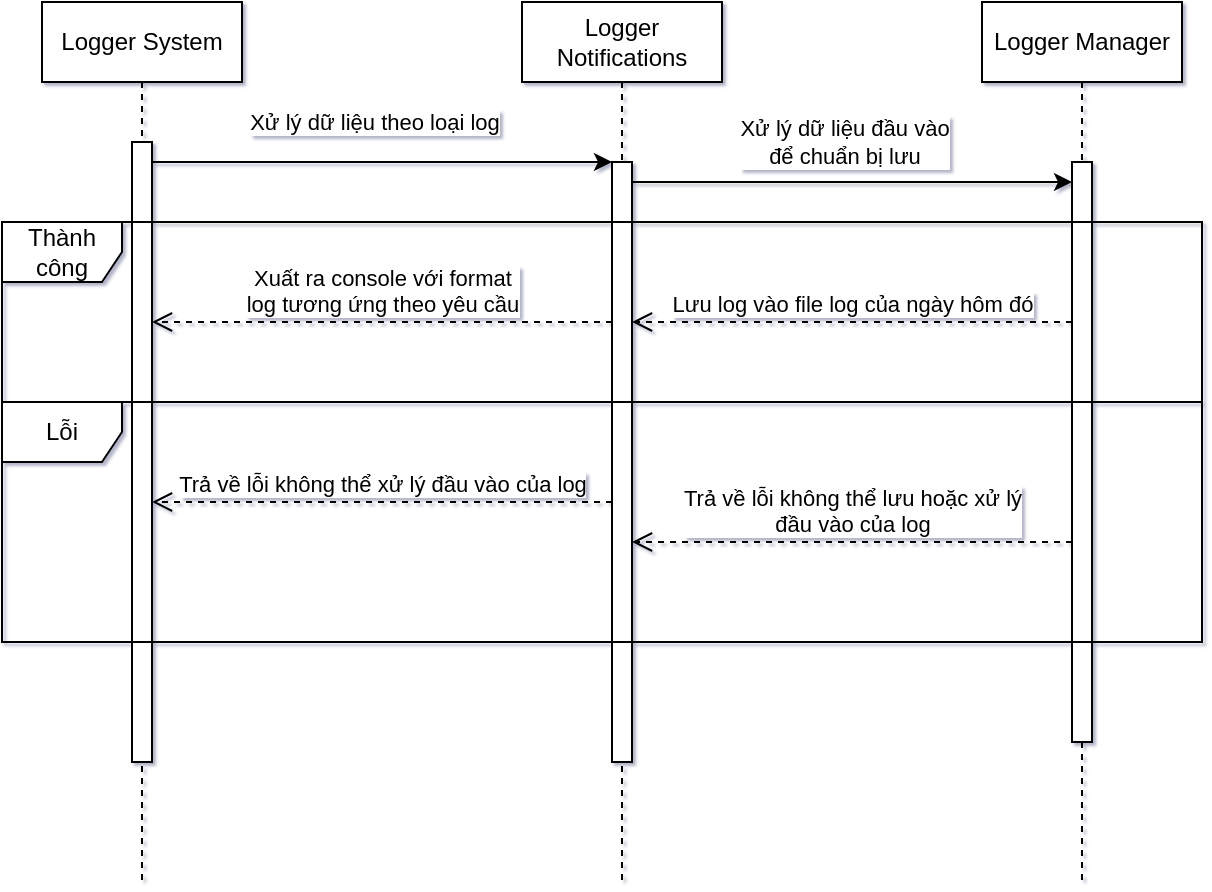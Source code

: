 <mxfile>
    <diagram id="xmFTYBcnX29fKnrBv__0" name="Page-1">
        <mxGraphModel dx="1192" dy="700" grid="1" gridSize="10" guides="1" tooltips="1" connect="1" arrows="1" fold="1" page="1" pageScale="1" pageWidth="850" pageHeight="1100" math="0" shadow="1">
            <root>
                <mxCell id="0"/>
                <mxCell id="1" parent="0"/>
                <mxCell id="5" value="Logger System" style="shape=umlLifeline;perimeter=lifelinePerimeter;whiteSpace=wrap;html=1;container=0;dropTarget=0;collapsible=0;recursiveResize=0;outlineConnect=0;portConstraint=eastwest;newEdgeStyle={&quot;edgeStyle&quot;:&quot;elbowEdgeStyle&quot;,&quot;elbow&quot;:&quot;vertical&quot;,&quot;curved&quot;:0,&quot;rounded&quot;:0};" parent="1" vertex="1">
                    <mxGeometry x="160" y="40" width="100" height="440" as="geometry"/>
                </mxCell>
                <mxCell id="6" value="" style="html=1;points=[];perimeter=orthogonalPerimeter;outlineConnect=0;targetShapes=umlLifeline;portConstraint=eastwest;newEdgeStyle={&quot;edgeStyle&quot;:&quot;elbowEdgeStyle&quot;,&quot;elbow&quot;:&quot;vertical&quot;,&quot;curved&quot;:0,&quot;rounded&quot;:0};" parent="5" vertex="1">
                    <mxGeometry x="45" y="70" width="10" height="310" as="geometry"/>
                </mxCell>
                <mxCell id="8" value="Logger Notifications" style="shape=umlLifeline;perimeter=lifelinePerimeter;whiteSpace=wrap;html=1;container=0;dropTarget=0;collapsible=0;recursiveResize=0;outlineConnect=0;portConstraint=eastwest;newEdgeStyle={&quot;edgeStyle&quot;:&quot;elbowEdgeStyle&quot;,&quot;elbow&quot;:&quot;vertical&quot;,&quot;curved&quot;:0,&quot;rounded&quot;:0};" parent="1" vertex="1">
                    <mxGeometry x="400" y="40" width="100" height="440" as="geometry"/>
                </mxCell>
                <mxCell id="9" value="" style="html=1;points=[];perimeter=orthogonalPerimeter;outlineConnect=0;targetShapes=umlLifeline;portConstraint=eastwest;newEdgeStyle={&quot;edgeStyle&quot;:&quot;elbowEdgeStyle&quot;,&quot;elbow&quot;:&quot;vertical&quot;,&quot;curved&quot;:0,&quot;rounded&quot;:0};" parent="8" vertex="1">
                    <mxGeometry x="45" y="80" width="10" height="300" as="geometry"/>
                </mxCell>
                <mxCell id="10" value="Logger Manager" style="shape=umlLifeline;perimeter=lifelinePerimeter;whiteSpace=wrap;html=1;container=0;dropTarget=0;collapsible=0;recursiveResize=0;outlineConnect=0;portConstraint=eastwest;newEdgeStyle={&quot;edgeStyle&quot;:&quot;elbowEdgeStyle&quot;,&quot;elbow&quot;:&quot;vertical&quot;,&quot;curved&quot;:0,&quot;rounded&quot;:0};" parent="1" vertex="1">
                    <mxGeometry x="630" y="40" width="100" height="440" as="geometry"/>
                </mxCell>
                <mxCell id="11" value="" style="html=1;points=[];perimeter=orthogonalPerimeter;outlineConnect=0;targetShapes=umlLifeline;portConstraint=eastwest;newEdgeStyle={&quot;edgeStyle&quot;:&quot;elbowEdgeStyle&quot;,&quot;elbow&quot;:&quot;vertical&quot;,&quot;curved&quot;:0,&quot;rounded&quot;:0};" parent="10" vertex="1">
                    <mxGeometry x="45" y="80" width="10" height="290" as="geometry"/>
                </mxCell>
                <mxCell id="12" value="" style="endArrow=classic;html=1;rounded=0;" parent="1" source="6" edge="1">
                    <mxGeometry width="50" height="50" relative="1" as="geometry">
                        <mxPoint x="269.81" y="120" as="sourcePoint"/>
                        <mxPoint x="445" y="120.0" as="targetPoint"/>
                    </mxGeometry>
                </mxCell>
                <mxCell id="13" value="Xử lý dữ liệu theo loại log" style="edgeLabel;html=1;align=center;verticalAlign=middle;resizable=0;points=[];" parent="12" vertex="1" connectable="0">
                    <mxGeometry x="-0.039" relative="1" as="geometry">
                        <mxPoint y="-20" as="offset"/>
                    </mxGeometry>
                </mxCell>
                <mxCell id="14" value="" style="endArrow=classic;html=1;rounded=0;" parent="1" target="11" edge="1">
                    <mxGeometry width="50" height="50" relative="1" as="geometry">
                        <mxPoint x="455" y="130.0" as="sourcePoint"/>
                        <mxPoint x="625" y="130" as="targetPoint"/>
                    </mxGeometry>
                </mxCell>
                <mxCell id="15" value="Xử lý dữ liệu đầu vào &lt;br&gt;để chuẩn bị lưu" style="edgeLabel;html=1;align=center;verticalAlign=middle;resizable=0;points=[];" parent="14" vertex="1" connectable="0">
                    <mxGeometry x="-0.039" relative="1" as="geometry">
                        <mxPoint y="-20" as="offset"/>
                    </mxGeometry>
                </mxCell>
                <mxCell id="16" value="Thành công" style="shape=umlFrame;whiteSpace=wrap;html=1;pointerEvents=0;" parent="1" vertex="1">
                    <mxGeometry x="140" y="150" width="600" height="90" as="geometry"/>
                </mxCell>
                <mxCell id="17" value="Lỗi" style="shape=umlFrame;whiteSpace=wrap;html=1;pointerEvents=0;" parent="1" vertex="1">
                    <mxGeometry x="140" y="240" width="600" height="120" as="geometry"/>
                </mxCell>
                <mxCell id="18" value="Trả về lỗi không thể xử lý đầu vào của log" style="html=1;verticalAlign=bottom;endArrow=open;dashed=1;endSize=8;curved=0;rounded=0;" parent="1" target="6" edge="1">
                    <mxGeometry relative="1" as="geometry">
                        <mxPoint x="445" y="290" as="sourcePoint"/>
                        <mxPoint x="275.0" y="290" as="targetPoint"/>
                    </mxGeometry>
                </mxCell>
                <mxCell id="19" value="Trả về lỗi không thể lưu hoặc xử lý&lt;br&gt;đầu vào của log" style="html=1;verticalAlign=bottom;endArrow=open;dashed=1;endSize=8;curved=0;rounded=0;" parent="1" source="11" target="9" edge="1">
                    <mxGeometry relative="1" as="geometry">
                        <mxPoint x="620" y="285" as="sourcePoint"/>
                        <mxPoint x="450" y="285" as="targetPoint"/>
                        <mxPoint as="offset"/>
                        <Array as="points">
                            <mxPoint x="520" y="310"/>
                            <mxPoint x="470" y="310"/>
                        </Array>
                    </mxGeometry>
                </mxCell>
                <mxCell id="20" value="Xuất ra console với format&lt;br&gt;log tương ứng theo yêu cầu" style="html=1;verticalAlign=bottom;endArrow=open;dashed=1;endSize=8;curved=0;rounded=0;" parent="1" target="6" edge="1">
                    <mxGeometry relative="1" as="geometry">
                        <mxPoint x="445" y="200" as="sourcePoint"/>
                        <mxPoint x="275" y="200" as="targetPoint"/>
                    </mxGeometry>
                </mxCell>
                <mxCell id="21" value="Lưu log vào file log của ngày hôm đó" style="html=1;verticalAlign=bottom;endArrow=open;dashed=1;endSize=8;curved=0;rounded=0;" parent="1" edge="1">
                    <mxGeometry relative="1" as="geometry">
                        <mxPoint x="675" y="200" as="sourcePoint"/>
                        <mxPoint x="455" y="200" as="targetPoint"/>
                    </mxGeometry>
                </mxCell>
            </root>
        </mxGraphModel>
    </diagram>
</mxfile>